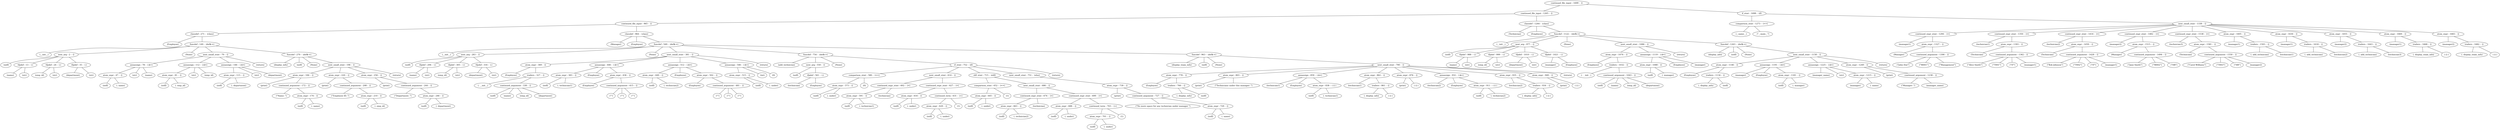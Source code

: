 Graph {
node1 [label="continued_file_input - 1699 -  ()"];
node2 [label="continued_file_input - 1265 -  ()"];
node3 [label="continued_file_input - 965 -  ()"];
node4 [label="classdef - 271 -  (class)"];
node5 [label=" (Employee)"];
node6 [label="funcdef - 149 -  (def$->)"];
node7 [label=" (__init__)"];
node8 [label="next_arg - 2 -  ()"];
node9 [label=" (self)"];
node10 [label="tfpdef - 13 -  (:)"];
node11 [label=" (name)"];
node12 [label=" (str)"];
node13 [label="tfpdef - 24 -  (:)"];
node14 [label=" (emp_id)"];
node15 [label=" (str)"];
node16 [label="tfpdef - 35 -  (:)"];
node17 [label=" (department)"];
node18 [label=" (str)"];
node19 [label=" (None)"];
node20 [label="next_small_stmt - 79 -  ()"];
node21 [label="annassign - 78 -  (:$=)"];
node22 [label="atom_expr - 47 -  ()"];
node23 [label=" (self)"];
node24 [label=" (. name)"];
node25 [label=" (str)"];
node26 [label=" (name)"];
node27 [label="annassign - 112 -  (:$=)"];
node28 [label="atom_expr - 81 -  ()"];
node29 [label=" (self)"];
node30 [label=" (. emp_id)"];
node31 [label=" (str)"];
node32 [label=" (emp_id)"];
node33 [label="annassign - 146 -  (:$=)"];
node34 [label="atom_expr - 115 -  ()"];
node35 [label=" (self)"];
node36 [label=" (. department)"];
node37 [label=" (str)"];
node38 [label=" (department)"];
node39 [label=" (return)"];
node40 [label="funcdef - 270 -  (def$->)"];
node41 [label=" (display_info)"];
node42 [label=" (self)"];
node43 [label=" (None)"];
node44 [label="next_small_stmt - 196 -  ()"];
node45 [label="atom_expr - 184 -  ()"];
node46 [label=" (print)"];
node47 [label="continued_argument - 172 -  ()"];
node48 [label=" (&quot;Name: &quot;)"];
node49 [label="atom_expr - 174 -  ()"];
node50 [label=" (self)"];
node51 [label=" (. name)"];
node52 [label="atom_expr - 220 -  ()"];
node53 [label=" (print)"];
node54 [label="continued_argument - 208 -  ()"];
node55 [label=" (&quot;Employee ID: &quot;)"];
node56 [label="atom_expr - 210 -  ()"];
node57 [label=" (self)"];
node58 [label=" (. emp_id)"];
node59 [label="atom_expr - 256 -  ()"];
node60 [label=" (print)"];
node61 [label="continued_argument - 244 -  ()"];
node62 [label=" (&quot;Department: &quot;)"];
node63 [label="atom_expr - 246 -  ()"];
node64 [label=" (self)"];
node65 [label=" (. department)"];
node66 [label=" (return)"];
node67 [label="classdef - 964 -  (class)"];
node68 [label=" (Manager)"];
node69 [label=" (Employee)"];
node70 [label="funcdef - 549 -  (def$->)"];
node71 [label=" (__init__)"];
node72 [label="next_arg - 283 -  ()"];
node73 [label=" (self)"];
node74 [label="tfpdef - 294 -  (:)"];
node75 [label=" (name)"];
node76 [label=" (str)"];
node77 [label="tfpdef - 305 -  (:)"];
node78 [label=" (emp_id)"];
node79 [label=" (str)"];
node80 [label="tfpdef - 316 -  (:)"];
node81 [label=" (department)"];
node82 [label=" (str)"];
node83 [label=" (None)"];
node84 [label="next_small_stmt - 381 -  ()"];
node85 [label="atom_expr - 369 -  ()"];
node86 [label=" (Employee)"];
node87 [label="trailers - 327 -  ()"];
node88 [label=" (. __init__)"];
node89 [label="continued_argument - 338 -  ()"];
node90 [label=" (self)"];
node91 [label=" (name)"];
node92 [label=" (emp_id)"];
node93 [label=" (department)"];
node94 [label="annassign - 446 -  (:$=)"];
node95 [label="atom_expr - 383 -  ()"];
node96 [label=" (self)"];
node97 [label=" (. technician1)"];
node98 [label=" (Employee)"];
node99 [label="atom_expr - 436 -  ()"];
node100 [label=" (Employee)"];
node101 [label="continued_argument - 415 -  ()"];
node102 [label=" (&quot;&quot;)"];
node103 [label=" (&quot;&quot;)"];
node104 [label=" (&quot;&quot;)"];
node105 [label="annassign - 512 -  (:$=)"];
node106 [label="atom_expr - 449 -  ()"];
node107 [label=" (self)"];
node108 [label=" (. technician2)"];
node109 [label=" (Employee)"];
node110 [label="atom_expr - 502 -  ()"];
node111 [label=" (Employee)"];
node112 [label="continued_argument - 481 -  ()"];
node113 [label=" (&quot;&quot;)"];
node114 [label=" (&quot;&quot;)"];
node115 [label=" (&quot;&quot;)"];
node116 [label="annassign - 546 -  (:$=)"];
node117 [label="atom_expr - 515 -  ()"];
node118 [label=" (self)"];
node119 [label=" (. under)"];
node120 [label=" (int)"];
node121 [label=" (0)"];
node122 [label=" (return)"];
node123 [label="funcdef - 754 -  (def$->)"];
node124 [label=" (add_technician)"];
node125 [label="next_arg - 550 -  ()"];
node126 [label=" (self)"];
node127 [label="tfpdef - 561 -  (:)"];
node128 [label=" (technician)"];
node129 [label=" (Employee)"];
node130 [label=" (None)"];
node131 [label="if_stmt - 752 -  (if)"];
node132 [label="comparison_stmt - 580 -  (==)"];
node133 [label="atom_expr - 573 -  ()"];
node134 [label=" (self)"];
node135 [label=" (. under)"];
node136 [label=" (0)"];
node137 [label="next_small_stmt - 614 -  ()"];
node138 [label="continued_expr_stmt - 602 -  (=)"];
node139 [label="atom_expr - 591 -  ()"];
node140 [label=" (self)"];
node141 [label=" (. technician1)"];
node142 [label=" (technician)"];
node143 [label="continued_expr_stmt - 627 -  (=)"];
node144 [label="atom_expr - 616 -  ()"];
node145 [label=" (self)"];
node146 [label=" (. under)"];
node147 [label="continued_term - 631 -  (+)"];
node148 [label="atom_expr - 629 -  ()"];
node149 [label=" (self)"];
node150 [label=" (. under)"];
node151 [label=" (1)"];
node152 [label="elif_stmt - 715 -  (elif)"];
node153 [label="comparison_stmt - 652 -  (==)"];
node154 [label="atom_expr - 645 -  ()"];
node155 [label=" (self)"];
node156 [label=" (. under)"];
node157 [label=" (1)"];
node158 [label="next_small_stmt - 686 -  ()"];
node159 [label="continued_expr_stmt - 674 -  (=)"];
node160 [label="atom_expr - 663 -  ()"];
node161 [label=" (self)"];
node162 [label=" (. technician2)"];
node163 [label=" (technician)"];
node164 [label="continued_expr_stmt - 699 -  (=)"];
node165 [label="atom_expr - 688 -  ()"];
node166 [label=" (self)"];
node167 [label=" (. under)"];
node168 [label="continued_term - 703 -  (+)"];
node169 [label="atom_expr - 701 -  ()"];
node170 [label=" (self)"];
node171 [label=" (. under)"];
node172 [label=" (1)"];
node173 [label="next_small_stmt - 751 -  (else)"];
node174 [label="atom_expr - 739 -  ()"];
node175 [label=" (print)"];
node176 [label="continued_argument - 727 -  ()"];
node177 [label=" (&quot;No more space for any technician under manager &quot;)"];
node178 [label="atom_expr - 729 -  ()"];
node179 [label=" (self)"];
node180 [label=" (. name)"];
node181 [label=" (return)"];
node182 [label="funcdef - 963 -  (def$->)"];
node183 [label=" (display_team_info)"];
node184 [label=" (self)"];
node185 [label=" (None)"];
node186 [label="next_small_stmt - 790 -  ()"];
node187 [label="atom_expr - 778 -  ()"];
node188 [label=" (Employee)"];
node189 [label="trailers - 766 -  ()"];
node190 [label=" (. display_info)"];
node191 [label=" (self)"];
node192 [label="atom_expr - 803 -  ()"];
node193 [label=" (print)"];
node194 [label=" (&quot;Technicians under this manager: &quot;)"];
node195 [label="annassign - 859 -  (:$=)"];
node196 [label=" (technician1)"];
node197 [label=" (Employee)"];
node198 [label="atom_expr - 838 -  ( () )"];
node199 [label=" (self)"];
node200 [label=" (. technician1)"];
node201 [label="atom_expr - 862 -  ()"];
node202 [label=" (technician1)"];
node203 [label="trailers - 861 -  ()"];
node204 [label=" (. display_info)"];
node205 [label=" ( () )"];
node206 [label="atom_expr - 876 -  ()"];
node207 [label=" (print)"];
node208 [label=" ( () )"];
node209 [label="annassign - 932 -  (:$=)"];
node210 [label=" (technician2)"];
node211 [label=" (Employee)"];
node212 [label="atom_expr - 911 -  ( () )"];
node213 [label=" (self)"];
node214 [label=" (. technician2)"];
node215 [label="atom_expr - 935 -  ()"];
node216 [label=" (technician2)"];
node217 [label="trailers - 934 -  ()"];
node218 [label=" (. display_info)"];
node219 [label=" ( () )"];
node220 [label="atom_expr - 949 -  ()"];
node221 [label=" (print)"];
node222 [label=" ( () )"];
node223 [label=" (return)"];
node224 [label="classdef - 1264 -  (class)"];
node225 [label=" (Technician)"];
node226 [label=" (Employee)"];
node227 [label="funcdef - 1122 -  (def$->)"];
node228 [label=" (__init__)"];
node229 [label="next_arg - 977 -  ()"];
node230 [label=" (self)"];
node231 [label="tfpdef - 988 -  (:)"];
node232 [label=" (name)"];
node233 [label=" (str)"];
node234 [label="tfpdef - 999 -  (:)"];
node235 [label=" (emp_id)"];
node236 [label=" (str)"];
node237 [label="tfpdef - 1010 -  (:)"];
node238 [label=" (department)"];
node239 [label=" (str)"];
node240 [label="tfpdef - 1021 -  (:)"];
node241 [label=" (manager)"];
node242 [label=" (Employee)"];
node243 [label=" (None)"];
node244 [label="next_small_stmt - 1086 -  ()"];
node245 [label="atom_expr - 1074 -  ()"];
node246 [label=" (Employee)"];
node247 [label="trailers - 1032 -  ()"];
node248 [label=" (. __init__)"];
node249 [label="continued_argument - 1043 -  ()"];
node250 [label=" (self)"];
node251 [label=" (name)"];
node252 [label=" (emp_id)"];
node253 [label=" (department)"];
node254 [label="annassign - 1119 -  (:$=)"];
node255 [label="atom_expr - 1088 -  ()"];
node256 [label=" (self)"];
node257 [label=" (. manager)"];
node258 [label=" (Employee)"];
node259 [label=" (manager)"];
node260 [label=" (return)"];
node261 [label="funcdef - 1263 -  (def$->)"];
node262 [label=" (display_info)"];
node263 [label=" (self)"];
node264 [label=" (None)"];
node265 [label="next_small_stmt - 1158 -  ()"];
node266 [label="atom_expr - 1146 -  ()"];
node267 [label=" (Employee)"];
node268 [label="trailers - 1134 -  ()"];
node269 [label=" (. display_info)"];
node270 [label=" (self)"];
node271 [label="annassign - 1191 -  (:$=)"];
node272 [label=" (manager)"];
node273 [label=" (Employee)"];
node274 [label="atom_expr - 1181 -  ()"];
node275 [label=" (self)"];
node276 [label=" (. manager)"];
node277 [label="annassign - 1225 -  (:$=)"];
node278 [label=" (manager_name)"];
node279 [label=" (str)"];
node280 [label="atom_expr - 1215 -  ()"];
node281 [label=" (manager)"];
node282 [label=" (. name)"];
node283 [label="atom_expr - 1249 -  ()"];
node284 [label=" (print)"];
node285 [label="continued_argument - 1238 -  ()"];
node286 [label=" (&quot;Manager: &quot;)"];
node287 [label=" (manager_name)"];
node288 [label=" (return)"];
node289 [label="if_stmt - 1698 -  (if)"];
node290 [label="comparison_stmt - 1273 -  (==)"];
node291 [label=" (__name__)"];
node292 [label=" (&quot;__main__&quot;)"];
node293 [label="next_small_stmt - 1338 -  ()"];
node294 [label="continued_expr_stmt - 1294 -  (=)"];
node295 [label=" (manager1)"];
node296 [label="atom_expr - 1327 -  ()"];
node297 [label=" (Manager)"];
node298 [label="continued_argument - 1306 -  ()"];
node299 [label=" (&quot;John Doe&quot;)"];
node300 [label=" (&quot;M001&quot;)"];
node301 [label=" (&quot;Management&quot;)"];
node302 [label="continued_expr_stmt - 1350 -  (=)"];
node303 [label=" (technician1)"];
node304 [label="atom_expr - 1393 -  ()"];
node305 [label=" (Technician)"];
node306 [label="continued_argument - 1362 -  ()"];
node307 [label=" (&quot;Alice Smith&quot;)"];
node308 [label=" (&quot;T001&quot;)"];
node309 [label=" (&quot;IT&quot;)"];
node310 [label=" (manager1)"];
node311 [label="continued_expr_stmt - 1416 -  (=)"];
node312 [label=" (technician2)"];
node313 [label="atom_expr - 1459 -  ()"];
node314 [label=" (Technician)"];
node315 [label="continued_argument - 1428 -  ()"];
node316 [label=" (&quot;Bob Johnson&quot;)"];
node317 [label=" (&quot;T002&quot;)"];
node318 [label=" (&quot;IT&quot;)"];
node319 [label=" (manager1)"];
node320 [label="continued_expr_stmt - 1482 -  (=)"];
node321 [label=" (manager2)"];
node322 [label="atom_expr - 1515 -  ()"];
node323 [label=" (Manager)"];
node324 [label="continued_argument - 1494 -  ()"];
node325 [label=" (&quot;Jane Smith&quot;)"];
node326 [label=" (&quot;M002&quot;)"];
node327 [label=" (&quot;HR&quot;)"];
node328 [label="continued_expr_stmt - 1538 -  (=)"];
node329 [label=" (technician3)"];
node330 [label="atom_expr - 1581 -  ()"];
node331 [label=" (Technician)"];
node332 [label="continued_argument - 1550 -  ()"];
node333 [label=" (&quot;Carol Williams&quot;)"];
node334 [label=" (&quot;T003&quot;)"];
node335 [label=" (&quot;HR&quot;)"];
node336 [label=" (manager2)"];
node337 [label="atom_expr - 1605 -  ()"];
node338 [label=" (manager1)"];
node339 [label="trailers - 1593 -  ()"];
node340 [label=" (. add_technician)"];
node341 [label=" (technician1)"];
node342 [label="atom_expr - 1630 -  ()"];
node343 [label=" (manager1)"];
node344 [label="trailers - 1618 -  ()"];
node345 [label=" (. add_technician)"];
node346 [label=" (technician2)"];
node347 [label="atom_expr - 1655 -  ()"];
node348 [label=" (manager2)"];
node349 [label="trailers - 1643 -  ()"];
node350 [label=" (. add_technician)"];
node351 [label=" (technician3)"];
node352 [label="atom_expr - 1669 -  ()"];
node353 [label=" (manager1)"];
node354 [label="trailers - 1668 -  ()"];
node355 [label=" (. display_team_info)"];
node356 [label=" ( () )"];
node357 [label="atom_expr - 1683 -  ()"];
node358 [label=" (manager2)"];
node359 [label="trailers - 1682 -  ()"];
node360 [label=" (. display_team_info)"];
node361 [label=" ( () )"];

node1 -- node2;
node2 -- node3;
node3 -- node4;
node4 -- node5;
node4 -- node6;
node6 -- node7;
node6 -- node8;
node8 -- node9;
node8 -- node10;
node10 -- node11;
node10 -- node12;
node8 -- node13;
node13 -- node14;
node13 -- node15;
node8 -- node16;
node16 -- node17;
node16 -- node18;
node6 -- node19;
node6 -- node20;
node20 -- node21;
node21 -- node22;
node22 -- node23;
node22 -- node24;
node21 -- node25;
node21 -- node26;
node20 -- node27;
node27 -- node28;
node28 -- node29;
node28 -- node30;
node27 -- node31;
node27 -- node32;
node20 -- node33;
node33 -- node34;
node34 -- node35;
node34 -- node36;
node33 -- node37;
node33 -- node38;
node20 -- node39;
node6 -- node40;
node40 -- node41;
node40 -- node42;
node40 -- node43;
node40 -- node44;
node44 -- node45;
node45 -- node46;
node45 -- node47;
node47 -- node48;
node47 -- node49;
node49 -- node50;
node49 -- node51;
node44 -- node52;
node52 -- node53;
node52 -- node54;
node54 -- node55;
node54 -- node56;
node56 -- node57;
node56 -- node58;
node44 -- node59;
node59 -- node60;
node59 -- node61;
node61 -- node62;
node61 -- node63;
node63 -- node64;
node63 -- node65;
node44 -- node66;
node3 -- node67;
node67 -- node68;
node67 -- node69;
node67 -- node70;
node70 -- node71;
node70 -- node72;
node72 -- node73;
node72 -- node74;
node74 -- node75;
node74 -- node76;
node72 -- node77;
node77 -- node78;
node77 -- node79;
node72 -- node80;
node80 -- node81;
node80 -- node82;
node70 -- node83;
node70 -- node84;
node84 -- node85;
node85 -- node86;
node85 -- node87;
node87 -- node88;
node87 -- node89;
node89 -- node90;
node89 -- node91;
node89 -- node92;
node89 -- node93;
node84 -- node94;
node94 -- node95;
node95 -- node96;
node95 -- node97;
node94 -- node98;
node94 -- node99;
node99 -- node100;
node99 -- node101;
node101 -- node102;
node101 -- node103;
node101 -- node104;
node84 -- node105;
node105 -- node106;
node106 -- node107;
node106 -- node108;
node105 -- node109;
node105 -- node110;
node110 -- node111;
node110 -- node112;
node112 -- node113;
node112 -- node114;
node112 -- node115;
node84 -- node116;
node116 -- node117;
node117 -- node118;
node117 -- node119;
node116 -- node120;
node116 -- node121;
node84 -- node122;
node70 -- node123;
node123 -- node124;
node123 -- node125;
node125 -- node126;
node125 -- node127;
node127 -- node128;
node127 -- node129;
node123 -- node130;
node123 -- node131;
node131 -- node132;
node132 -- node133;
node133 -- node134;
node133 -- node135;
node132 -- node136;
node131 -- node137;
node137 -- node138;
node138 -- node139;
node139 -- node140;
node139 -- node141;
node138 -- node142;
node137 -- node143;
node143 -- node144;
node144 -- node145;
node144 -- node146;
node143 -- node147;
node147 -- node148;
node148 -- node149;
node148 -- node150;
node147 -- node151;
node131 -- node152;
node152 -- node153;
node153 -- node154;
node154 -- node155;
node154 -- node156;
node153 -- node157;
node152 -- node158;
node158 -- node159;
node159 -- node160;
node160 -- node161;
node160 -- node162;
node159 -- node163;
node158 -- node164;
node164 -- node165;
node165 -- node166;
node165 -- node167;
node164 -- node168;
node168 -- node169;
node169 -- node170;
node169 -- node171;
node168 -- node172;
node131 -- node173;
node173 -- node174;
node174 -- node175;
node174 -- node176;
node176 -- node177;
node176 -- node178;
node178 -- node179;
node178 -- node180;
node131 -- node181;
node70 -- node182;
node182 -- node183;
node182 -- node184;
node182 -- node185;
node182 -- node186;
node186 -- node187;
node187 -- node188;
node187 -- node189;
node189 -- node190;
node189 -- node191;
node186 -- node192;
node192 -- node193;
node192 -- node194;
node186 -- node195;
node195 -- node196;
node195 -- node197;
node195 -- node198;
node198 -- node199;
node198 -- node200;
node186 -- node201;
node201 -- node202;
node201 -- node203;
node203 -- node204;
node203 -- node205;
node186 -- node206;
node206 -- node207;
node206 -- node208;
node186 -- node209;
node209 -- node210;
node209 -- node211;
node209 -- node212;
node212 -- node213;
node212 -- node214;
node186 -- node215;
node215 -- node216;
node215 -- node217;
node217 -- node218;
node217 -- node219;
node186 -- node220;
node220 -- node221;
node220 -- node222;
node186 -- node223;
node2 -- node224;
node224 -- node225;
node224 -- node226;
node224 -- node227;
node227 -- node228;
node227 -- node229;
node229 -- node230;
node229 -- node231;
node231 -- node232;
node231 -- node233;
node229 -- node234;
node234 -- node235;
node234 -- node236;
node229 -- node237;
node237 -- node238;
node237 -- node239;
node229 -- node240;
node240 -- node241;
node240 -- node242;
node227 -- node243;
node227 -- node244;
node244 -- node245;
node245 -- node246;
node245 -- node247;
node247 -- node248;
node247 -- node249;
node249 -- node250;
node249 -- node251;
node249 -- node252;
node249 -- node253;
node244 -- node254;
node254 -- node255;
node255 -- node256;
node255 -- node257;
node254 -- node258;
node254 -- node259;
node244 -- node260;
node227 -- node261;
node261 -- node262;
node261 -- node263;
node261 -- node264;
node261 -- node265;
node265 -- node266;
node266 -- node267;
node266 -- node268;
node268 -- node269;
node268 -- node270;
node265 -- node271;
node271 -- node272;
node271 -- node273;
node271 -- node274;
node274 -- node275;
node274 -- node276;
node265 -- node277;
node277 -- node278;
node277 -- node279;
node277 -- node280;
node280 -- node281;
node280 -- node282;
node265 -- node283;
node283 -- node284;
node283 -- node285;
node285 -- node286;
node285 -- node287;
node265 -- node288;
node1 -- node289;
node289 -- node290;
node290 -- node291;
node290 -- node292;
node289 -- node293;
node293 -- node294;
node294 -- node295;
node294 -- node296;
node296 -- node297;
node296 -- node298;
node298 -- node299;
node298 -- node300;
node298 -- node301;
node293 -- node302;
node302 -- node303;
node302 -- node304;
node304 -- node305;
node304 -- node306;
node306 -- node307;
node306 -- node308;
node306 -- node309;
node306 -- node310;
node293 -- node311;
node311 -- node312;
node311 -- node313;
node313 -- node314;
node313 -- node315;
node315 -- node316;
node315 -- node317;
node315 -- node318;
node315 -- node319;
node293 -- node320;
node320 -- node321;
node320 -- node322;
node322 -- node323;
node322 -- node324;
node324 -- node325;
node324 -- node326;
node324 -- node327;
node293 -- node328;
node328 -- node329;
node328 -- node330;
node330 -- node331;
node330 -- node332;
node332 -- node333;
node332 -- node334;
node332 -- node335;
node332 -- node336;
node293 -- node337;
node337 -- node338;
node337 -- node339;
node339 -- node340;
node339 -- node341;
node293 -- node342;
node342 -- node343;
node342 -- node344;
node344 -- node345;
node344 -- node346;
node293 -- node347;
node347 -- node348;
node347 -- node349;
node349 -- node350;
node349 -- node351;
node293 -- node352;
node352 -- node353;
node352 -- node354;
node354 -- node355;
node354 -- node356;
node293 -- node357;
node357 -- node358;
node357 -- node359;
node359 -- node360;
node359 -- node361;

}
